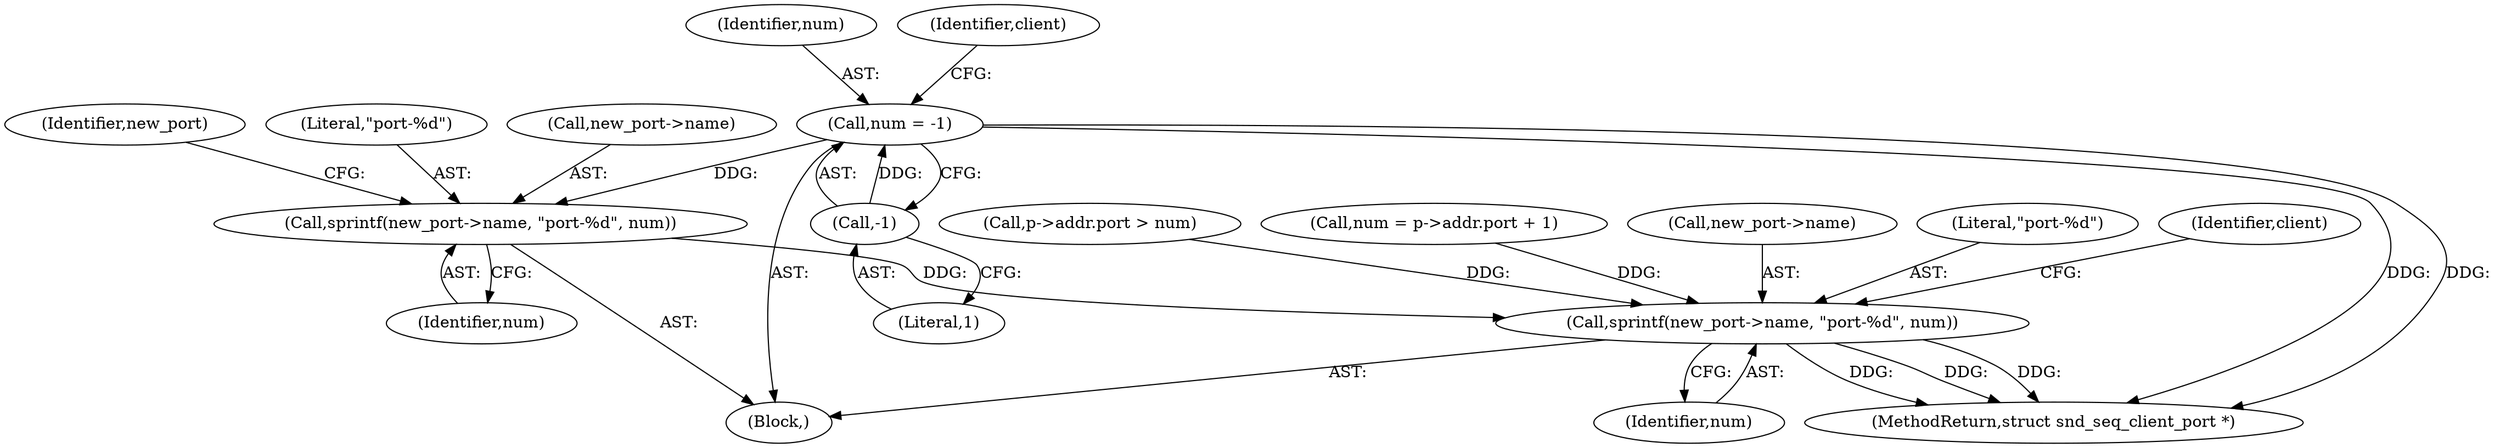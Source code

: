 digraph "0_linux_71105998845fb012937332fe2e806d443c09e026_0@API" {
"1000173" [label="(Call,sprintf(new_port->name, \"port-%d\", num))"];
"1000115" [label="(Call,num = -1)"];
"1000117" [label="(Call,-1)"];
"1000261" [label="(Call,sprintf(new_port->name, \"port-%d\", num))"];
"1000173" [label="(Call,sprintf(new_port->name, \"port-%d\", num))"];
"1000178" [label="(Identifier,num)"];
"1000177" [label="(Literal,\"port-%d\")"];
"1000270" [label="(Identifier,client)"];
"1000220" [label="(Call,p->addr.port > num)"];
"1000280" [label="(MethodReturn,struct snd_seq_client_port *)"];
"1000117" [label="(Call,-1)"];
"1000118" [label="(Literal,1)"];
"1000174" [label="(Call,new_port->name)"];
"1000110" [label="(Block,)"];
"1000261" [label="(Call,sprintf(new_port->name, \"port-%d\", num))"];
"1000266" [label="(Identifier,num)"];
"1000232" [label="(Call,num = p->addr.port + 1)"];
"1000182" [label="(Identifier,new_port)"];
"1000262" [label="(Call,new_port->name)"];
"1000116" [label="(Identifier,num)"];
"1000265" [label="(Literal,\"port-%d\")"];
"1000122" [label="(Identifier,client)"];
"1000115" [label="(Call,num = -1)"];
"1000173" -> "1000110"  [label="AST: "];
"1000173" -> "1000178"  [label="CFG: "];
"1000174" -> "1000173"  [label="AST: "];
"1000177" -> "1000173"  [label="AST: "];
"1000178" -> "1000173"  [label="AST: "];
"1000182" -> "1000173"  [label="CFG: "];
"1000115" -> "1000173"  [label="DDG: "];
"1000173" -> "1000261"  [label="DDG: "];
"1000115" -> "1000110"  [label="AST: "];
"1000115" -> "1000117"  [label="CFG: "];
"1000116" -> "1000115"  [label="AST: "];
"1000117" -> "1000115"  [label="AST: "];
"1000122" -> "1000115"  [label="CFG: "];
"1000115" -> "1000280"  [label="DDG: "];
"1000115" -> "1000280"  [label="DDG: "];
"1000117" -> "1000115"  [label="DDG: "];
"1000117" -> "1000118"  [label="CFG: "];
"1000118" -> "1000117"  [label="AST: "];
"1000261" -> "1000110"  [label="AST: "];
"1000261" -> "1000266"  [label="CFG: "];
"1000262" -> "1000261"  [label="AST: "];
"1000265" -> "1000261"  [label="AST: "];
"1000266" -> "1000261"  [label="AST: "];
"1000270" -> "1000261"  [label="CFG: "];
"1000261" -> "1000280"  [label="DDG: "];
"1000261" -> "1000280"  [label="DDG: "];
"1000261" -> "1000280"  [label="DDG: "];
"1000232" -> "1000261"  [label="DDG: "];
"1000220" -> "1000261"  [label="DDG: "];
}
